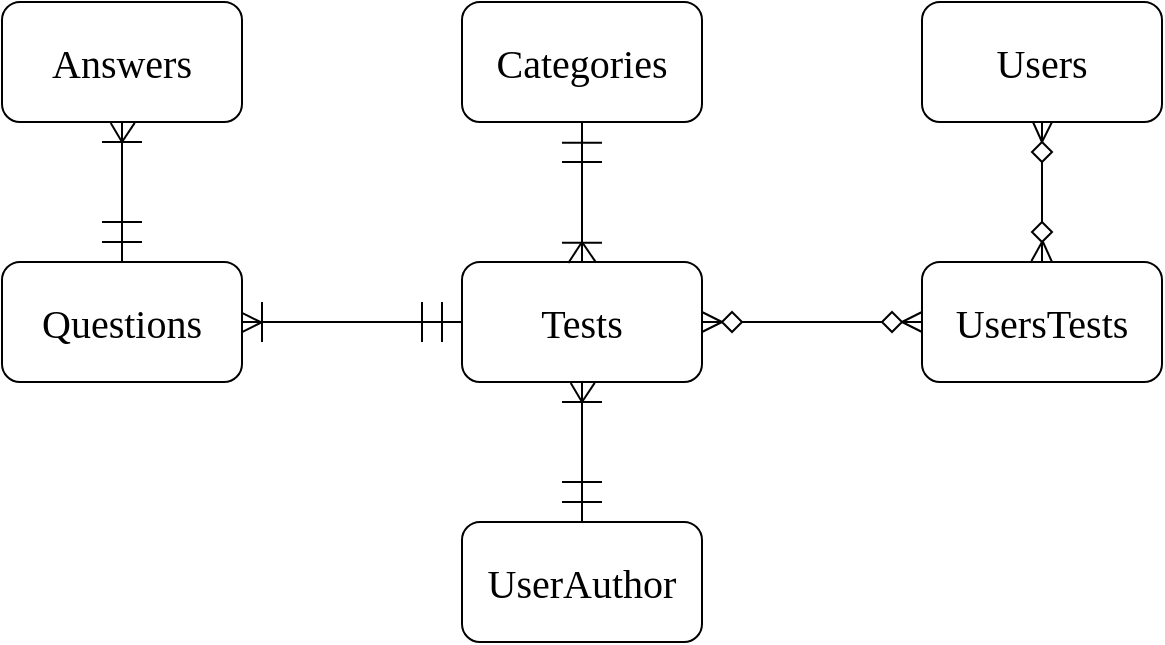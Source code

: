 <mxfile version="13.10.4" type="github"><diagram id="-vBi4ZyErzq4BvxYHFU-" name="Page-1"><mxGraphModel dx="643" dy="369" grid="1" gridSize="10" guides="1" tooltips="1" connect="1" arrows="1" fold="1" page="1" pageScale="1" pageWidth="827" pageHeight="1169" math="0" shadow="0"><root><mxCell id="0"/><mxCell id="1" parent="0"/><mxCell id="GvZSH2kwC6cOnJWHe7xY-3" value="&lt;h1 style=&quot;font-size: 20px&quot;&gt;&lt;font style=&quot;font-size: 20px&quot; face=&quot;Times New Roman&quot;&gt;&lt;span style=&quot;font-weight: normal&quot;&gt;Answers&lt;/span&gt;&lt;/font&gt;&lt;/h1&gt;" style="rounded=1;whiteSpace=wrap;html=1;" parent="1" vertex="1"><mxGeometry x="110" y="70" width="120" height="60" as="geometry"/></mxCell><mxCell id="GvZSH2kwC6cOnJWHe7xY-4" value="&lt;font style=&quot;font-size: 20px&quot; face=&quot;Times New Roman&quot;&gt;Categories&lt;/font&gt;" style="rounded=1;whiteSpace=wrap;html=1;" parent="1" vertex="1"><mxGeometry x="340" y="70" width="120" height="60" as="geometry"/></mxCell><mxCell id="GvZSH2kwC6cOnJWHe7xY-5" value="&lt;font style=&quot;font-size: 20px&quot; face=&quot;Times New Roman&quot;&gt;Questions&lt;/font&gt;" style="rounded=1;whiteSpace=wrap;html=1;" parent="1" vertex="1"><mxGeometry x="110" y="200" width="120" height="60" as="geometry"/></mxCell><mxCell id="GvZSH2kwC6cOnJWHe7xY-6" value="&lt;font style=&quot;font-size: 20px&quot; face=&quot;Times New Roman&quot;&gt;Tests&lt;/font&gt;" style="rounded=1;whiteSpace=wrap;html=1;" parent="1" vertex="1"><mxGeometry x="340" y="200" width="120" height="60" as="geometry"/></mxCell><mxCell id="GvZSH2kwC6cOnJWHe7xY-7" value="Users" style="rounded=1;whiteSpace=wrap;html=1;fontFamily=Times New Roman;fontSize=20;" parent="1" vertex="1"><mxGeometry x="570" y="70" width="120" height="60" as="geometry"/></mxCell><mxCell id="GvZSH2kwC6cOnJWHe7xY-8" value="&lt;h1 style=&quot;font-size: 20px&quot;&gt;&lt;font face=&quot;Times New Roman&quot;&gt;&lt;span style=&quot;font-weight: normal&quot;&gt;UsersTests&lt;/span&gt;&lt;/font&gt;&lt;/h1&gt;" style="rounded=1;whiteSpace=wrap;html=1;fontStyle=0" parent="1" vertex="1"><mxGeometry x="570" y="200" width="120" height="60" as="geometry"/></mxCell><mxCell id="GvZSH2kwC6cOnJWHe7xY-17" value="" style="endArrow=none;html=1;fontFamily=Times New Roman;fontSize=20;exitX=0.5;exitY=0;exitDx=0;exitDy=0;" parent="1" source="GvZSH2kwC6cOnJWHe7xY-5" target="GvZSH2kwC6cOnJWHe7xY-3" edge="1"><mxGeometry width="50" height="50" relative="1" as="geometry"><mxPoint x="145" y="180" as="sourcePoint"/><mxPoint x="165" y="132" as="targetPoint"/></mxGeometry></mxCell><mxCell id="GvZSH2kwC6cOnJWHe7xY-18" value="" style="endArrow=none;html=1;fontFamily=Times New Roman;fontSize=20;entryX=0.553;entryY=1.007;entryDx=0;entryDy=0;entryPerimeter=0;" parent="1" target="GvZSH2kwC6cOnJWHe7xY-3" edge="1"><mxGeometry width="50" height="50" relative="1" as="geometry"><mxPoint x="170" y="140" as="sourcePoint"/><mxPoint x="180" y="130" as="targetPoint"/></mxGeometry></mxCell><mxCell id="GvZSH2kwC6cOnJWHe7xY-19" value="" style="endArrow=none;html=1;fontFamily=Times New Roman;fontSize=20;entryX=0.453;entryY=1.009;entryDx=0;entryDy=0;entryPerimeter=0;" parent="1" target="GvZSH2kwC6cOnJWHe7xY-3" edge="1"><mxGeometry width="50" height="50" relative="1" as="geometry"><mxPoint x="170" y="140" as="sourcePoint"/><mxPoint x="160" y="131" as="targetPoint"/></mxGeometry></mxCell><mxCell id="GvZSH2kwC6cOnJWHe7xY-20" value="" style="endArrow=none;html=1;fontFamily=Times New Roman;fontSize=20;" parent="1" edge="1"><mxGeometry width="50" height="50" relative="1" as="geometry"><mxPoint x="160" y="190" as="sourcePoint"/><mxPoint x="180" y="190" as="targetPoint"/></mxGeometry></mxCell><mxCell id="GvZSH2kwC6cOnJWHe7xY-21" value="" style="endArrow=none;html=1;fontFamily=Times New Roman;fontSize=20;" parent="1" edge="1"><mxGeometry width="50" height="50" relative="1" as="geometry"><mxPoint x="160" y="140" as="sourcePoint"/><mxPoint x="180" y="140" as="targetPoint"/></mxGeometry></mxCell><mxCell id="GvZSH2kwC6cOnJWHe7xY-22" value="" style="endArrow=none;html=1;fontFamily=Times New Roman;fontSize=20;" parent="1" edge="1"><mxGeometry width="50" height="50" relative="1" as="geometry"><mxPoint x="160" y="180" as="sourcePoint"/><mxPoint x="180" y="180" as="targetPoint"/></mxGeometry></mxCell><mxCell id="GvZSH2kwC6cOnJWHe7xY-27" value="" style="endArrow=none;html=1;fontFamily=Times New Roman;fontSize=20;exitX=0.5;exitY=0;exitDx=0;exitDy=0;" parent="1" edge="1"><mxGeometry width="50" height="50" relative="1" as="geometry"><mxPoint x="400" y="200.36" as="sourcePoint"/><mxPoint x="400" y="130.36" as="targetPoint"/></mxGeometry></mxCell><mxCell id="GvZSH2kwC6cOnJWHe7xY-28" value="" style="endArrow=none;html=1;fontFamily=Times New Roman;fontSize=20;exitX=0.443;exitY=0.008;exitDx=0;exitDy=0;exitPerimeter=0;" parent="1" source="GvZSH2kwC6cOnJWHe7xY-6" edge="1"><mxGeometry width="50" height="50" relative="1" as="geometry"><mxPoint x="390" y="200" as="sourcePoint"/><mxPoint x="400" y="190" as="targetPoint"/></mxGeometry></mxCell><mxCell id="GvZSH2kwC6cOnJWHe7xY-29" value="" style="endArrow=none;html=1;fontFamily=Times New Roman;fontSize=20;exitX=0.556;exitY=-0.003;exitDx=0;exitDy=0;exitPerimeter=0;" parent="1" source="GvZSH2kwC6cOnJWHe7xY-6" edge="1"><mxGeometry width="50" height="50" relative="1" as="geometry"><mxPoint x="400" y="199" as="sourcePoint"/><mxPoint x="400" y="190" as="targetPoint"/></mxGeometry></mxCell><mxCell id="GvZSH2kwC6cOnJWHe7xY-30" value="" style="endArrow=none;html=1;fontFamily=Times New Roman;fontSize=20;" parent="1" edge="1"><mxGeometry width="50" height="50" relative="1" as="geometry"><mxPoint x="390" y="190.36" as="sourcePoint"/><mxPoint x="410" y="190.36" as="targetPoint"/></mxGeometry></mxCell><mxCell id="GvZSH2kwC6cOnJWHe7xY-31" value="" style="endArrow=none;html=1;fontFamily=Times New Roman;fontSize=20;" parent="1" edge="1"><mxGeometry width="50" height="50" relative="1" as="geometry"><mxPoint x="390" y="140.36" as="sourcePoint"/><mxPoint x="410" y="140.36" as="targetPoint"/></mxGeometry></mxCell><mxCell id="GvZSH2kwC6cOnJWHe7xY-32" value="" style="endArrow=none;html=1;fontFamily=Times New Roman;fontSize=20;" parent="1" edge="1"><mxGeometry width="50" height="50" relative="1" as="geometry"><mxPoint x="390" y="150" as="sourcePoint"/><mxPoint x="410" y="150" as="targetPoint"/></mxGeometry></mxCell><mxCell id="GvZSH2kwC6cOnJWHe7xY-33" value="" style="endArrow=none;html=1;fontFamily=Times New Roman;fontSize=20;exitX=0;exitY=0.5;exitDx=0;exitDy=0;entryX=1;entryY=0.5;entryDx=0;entryDy=0;" parent="1" source="GvZSH2kwC6cOnJWHe7xY-6" target="GvZSH2kwC6cOnJWHe7xY-5" edge="1"><mxGeometry width="50" height="50" relative="1" as="geometry"><mxPoint x="290" y="260" as="sourcePoint"/><mxPoint x="290" y="190" as="targetPoint"/></mxGeometry></mxCell><mxCell id="GvZSH2kwC6cOnJWHe7xY-34" value="" style="endArrow=none;html=1;fontFamily=Times New Roman;fontSize=20;exitX=1;exitY=0.585;exitDx=0;exitDy=0;exitPerimeter=0;" parent="1" source="GvZSH2kwC6cOnJWHe7xY-5" edge="1"><mxGeometry width="50" height="50" relative="1" as="geometry"><mxPoint x="230" y="240" as="sourcePoint"/><mxPoint x="240" y="230" as="targetPoint"/></mxGeometry></mxCell><mxCell id="GvZSH2kwC6cOnJWHe7xY-35" value="" style="endArrow=none;html=1;fontFamily=Times New Roman;fontSize=20;entryX=0.998;entryY=0.422;entryDx=0;entryDy=0;entryPerimeter=0;" parent="1" target="GvZSH2kwC6cOnJWHe7xY-5" edge="1"><mxGeometry width="50" height="50" relative="1" as="geometry"><mxPoint x="239.96" y="230.36" as="sourcePoint"/><mxPoint x="230.0" y="220" as="targetPoint"/></mxGeometry></mxCell><mxCell id="GvZSH2kwC6cOnJWHe7xY-36" value="" style="endArrow=none;html=1;fontFamily=Times New Roman;fontSize=20;" parent="1" edge="1"><mxGeometry width="50" height="50" relative="1" as="geometry"><mxPoint x="240" y="240" as="sourcePoint"/><mxPoint x="240" y="220" as="targetPoint"/></mxGeometry></mxCell><mxCell id="GvZSH2kwC6cOnJWHe7xY-39" value="" style="endArrow=none;html=1;fontFamily=Times New Roman;fontSize=20;" parent="1" edge="1"><mxGeometry width="50" height="50" relative="1" as="geometry"><mxPoint x="330" y="240" as="sourcePoint"/><mxPoint x="330" y="220" as="targetPoint"/></mxGeometry></mxCell><mxCell id="GvZSH2kwC6cOnJWHe7xY-40" value="" style="endArrow=none;html=1;fontFamily=Times New Roman;fontSize=20;" parent="1" edge="1"><mxGeometry width="50" height="50" relative="1" as="geometry"><mxPoint x="320" y="240" as="sourcePoint"/><mxPoint x="320" y="220" as="targetPoint"/></mxGeometry></mxCell><mxCell id="GvZSH2kwC6cOnJWHe7xY-42" value="" style="endArrow=none;html=1;fontFamily=Times New Roman;fontSize=20;exitX=1;exitY=0.5;exitDx=0;exitDy=0;entryX=0;entryY=0.5;entryDx=0;entryDy=0;" parent="1" source="GvZSH2kwC6cOnJWHe7xY-50" target="GvZSH2kwC6cOnJWHe7xY-8" edge="1"><mxGeometry width="50" height="50" relative="1" as="geometry"><mxPoint x="450" y="220" as="sourcePoint"/><mxPoint x="500" y="170" as="targetPoint"/></mxGeometry></mxCell><mxCell id="GvZSH2kwC6cOnJWHe7xY-43" value="" style="endArrow=none;html=1;fontFamily=Times New Roman;fontSize=20;entryX=0.5;entryY=1;entryDx=0;entryDy=0;exitX=0.5;exitY=0;exitDx=0;exitDy=0;" parent="1" source="GvZSH2kwC6cOnJWHe7xY-48" target="GvZSH2kwC6cOnJWHe7xY-7" edge="1"><mxGeometry width="50" height="50" relative="1" as="geometry"><mxPoint x="570" y="220" as="sourcePoint"/><mxPoint x="620" y="170" as="targetPoint"/></mxGeometry></mxCell><mxCell id="GvZSH2kwC6cOnJWHe7xY-47" value="" style="rhombus;whiteSpace=wrap;html=1;fontFamily=Times New Roman;fontSize=20;" parent="1" vertex="1"><mxGeometry x="625" y="140" width="10" height="10" as="geometry"/></mxCell><mxCell id="GvZSH2kwC6cOnJWHe7xY-48" value="" style="rhombus;whiteSpace=wrap;html=1;fontFamily=Times New Roman;fontSize=20;" parent="1" vertex="1"><mxGeometry x="625" y="180" width="10" height="10" as="geometry"/></mxCell><mxCell id="GvZSH2kwC6cOnJWHe7xY-49" value="" style="endArrow=none;html=1;fontFamily=Times New Roman;fontSize=20;entryX=0.5;entryY=1;entryDx=0;entryDy=0;exitX=0.5;exitY=0;exitDx=0;exitDy=0;" parent="1" source="GvZSH2kwC6cOnJWHe7xY-8" target="GvZSH2kwC6cOnJWHe7xY-48" edge="1"><mxGeometry width="50" height="50" relative="1" as="geometry"><mxPoint x="630" y="200" as="sourcePoint"/><mxPoint x="630" y="130" as="targetPoint"/></mxGeometry></mxCell><mxCell id="GvZSH2kwC6cOnJWHe7xY-50" value="" style="rhombus;whiteSpace=wrap;html=1;fontFamily=Times New Roman;fontSize=20;" parent="1" vertex="1"><mxGeometry x="550" y="225" width="10" height="10" as="geometry"/></mxCell><mxCell id="GvZSH2kwC6cOnJWHe7xY-51" value="" style="endArrow=none;html=1;fontFamily=Times New Roman;fontSize=20;exitX=1;exitY=0.5;exitDx=0;exitDy=0;entryX=0;entryY=0.5;entryDx=0;entryDy=0;" parent="1" source="GvZSH2kwC6cOnJWHe7xY-52" target="GvZSH2kwC6cOnJWHe7xY-50" edge="1"><mxGeometry width="50" height="50" relative="1" as="geometry"><mxPoint x="460" y="230" as="sourcePoint"/><mxPoint x="570" y="230" as="targetPoint"/></mxGeometry></mxCell><mxCell id="GvZSH2kwC6cOnJWHe7xY-52" value="" style="rhombus;whiteSpace=wrap;html=1;fontFamily=Times New Roman;fontSize=20;" parent="1" vertex="1"><mxGeometry x="470" y="225" width="10" height="10" as="geometry"/></mxCell><mxCell id="GvZSH2kwC6cOnJWHe7xY-53" value="" style="endArrow=none;html=1;fontFamily=Times New Roman;fontSize=20;exitX=1;exitY=0.5;exitDx=0;exitDy=0;entryX=0;entryY=0.5;entryDx=0;entryDy=0;" parent="1" source="GvZSH2kwC6cOnJWHe7xY-6" target="GvZSH2kwC6cOnJWHe7xY-52" edge="1"><mxGeometry width="50" height="50" relative="1" as="geometry"><mxPoint x="460" y="230" as="sourcePoint"/><mxPoint x="550" y="230" as="targetPoint"/></mxGeometry></mxCell><mxCell id="GvZSH2kwC6cOnJWHe7xY-54" value="" style="endArrow=none;html=1;fontFamily=Times New Roman;fontSize=20;" parent="1" edge="1"><mxGeometry width="50" height="50" relative="1" as="geometry"><mxPoint x="460" y="235" as="sourcePoint"/><mxPoint x="470" y="230" as="targetPoint"/></mxGeometry></mxCell><mxCell id="GvZSH2kwC6cOnJWHe7xY-63" value="" style="endArrow=none;html=1;fontFamily=Times New Roman;fontSize=20;" parent="1" edge="1"><mxGeometry width="50" height="50" relative="1" as="geometry"><mxPoint x="560" y="230" as="sourcePoint"/><mxPoint x="570" y="225" as="targetPoint"/></mxGeometry></mxCell><mxCell id="GvZSH2kwC6cOnJWHe7xY-64" value="" style="endArrow=none;html=1;fontFamily=Times New Roman;fontSize=20;entryX=0;entryY=0.5;entryDx=0;entryDy=0;" parent="1" target="GvZSH2kwC6cOnJWHe7xY-52" edge="1"><mxGeometry width="50" height="50" relative="1" as="geometry"><mxPoint x="460" y="225" as="sourcePoint"/><mxPoint x="470" y="220" as="targetPoint"/></mxGeometry></mxCell><mxCell id="GvZSH2kwC6cOnJWHe7xY-65" value="" style="endArrow=none;html=1;fontFamily=Times New Roman;fontSize=20;entryX=0;entryY=0.5;entryDx=0;entryDy=0;" parent="1" edge="1"><mxGeometry width="50" height="50" relative="1" as="geometry"><mxPoint x="560" y="230" as="sourcePoint"/><mxPoint x="570" y="235" as="targetPoint"/></mxGeometry></mxCell><mxCell id="GvZSH2kwC6cOnJWHe7xY-66" value="" style="endArrow=none;html=1;fontFamily=Times New Roman;fontSize=20;entryX=0.5;entryY=1;entryDx=0;entryDy=0;exitX=0.456;exitY=-0.008;exitDx=0;exitDy=0;exitPerimeter=0;" parent="1" source="GvZSH2kwC6cOnJWHe7xY-8" target="GvZSH2kwC6cOnJWHe7xY-48" edge="1"><mxGeometry width="50" height="50" relative="1" as="geometry"><mxPoint x="550" y="220" as="sourcePoint"/><mxPoint x="600" y="170" as="targetPoint"/></mxGeometry></mxCell><mxCell id="GvZSH2kwC6cOnJWHe7xY-67" value="" style="endArrow=none;html=1;fontFamily=Times New Roman;fontSize=20;entryX=0.5;entryY=1;entryDx=0;entryDy=0;exitX=0.5;exitY=0;exitDx=0;exitDy=0;" parent="1" source="GvZSH2kwC6cOnJWHe7xY-47" edge="1"><mxGeometry width="50" height="50" relative="1" as="geometry"><mxPoint x="629.72" y="139.52" as="sourcePoint"/><mxPoint x="635" y="130" as="targetPoint"/></mxGeometry></mxCell><mxCell id="GvZSH2kwC6cOnJWHe7xY-68" value="" style="endArrow=none;html=1;fontFamily=Times New Roman;fontSize=20;entryX=0.5;entryY=0;entryDx=0;entryDy=0;exitX=0.462;exitY=0.998;exitDx=0;exitDy=0;exitPerimeter=0;" parent="1" source="GvZSH2kwC6cOnJWHe7xY-7" target="GvZSH2kwC6cOnJWHe7xY-47" edge="1"><mxGeometry width="50" height="50" relative="1" as="geometry"><mxPoint x="640" y="150" as="sourcePoint"/><mxPoint x="645" y="140" as="targetPoint"/></mxGeometry></mxCell><mxCell id="GvZSH2kwC6cOnJWHe7xY-69" value="" style="endArrow=none;html=1;fontFamily=Times New Roman;fontSize=20;entryX=0.5;entryY=0;entryDx=0;entryDy=0;exitX=0.462;exitY=0.998;exitDx=0;exitDy=0;exitPerimeter=0;" parent="1" edge="1"><mxGeometry width="50" height="50" relative="1" as="geometry"><mxPoint x="630.44" y="189.88" as="sourcePoint"/><mxPoint x="635" y="200" as="targetPoint"/></mxGeometry></mxCell><mxCell id="19oMdDzzHpyb4r0OYOd1-1" value="&lt;font size=&quot;1&quot;&gt;&lt;font style=&quot;font-size: 20px&quot; face=&quot;Times New Roman&quot;&gt;UserAuthor&lt;/font&gt;&lt;/font&gt;" style="rounded=1;whiteSpace=wrap;html=1;" vertex="1" parent="1"><mxGeometry x="340" y="330" width="120" height="60" as="geometry"/></mxCell><mxCell id="19oMdDzzHpyb4r0OYOd1-6" value="" style="endArrow=none;html=1;fontFamily=Times New Roman;fontSize=20;" edge="1" parent="1"><mxGeometry width="50" height="50" relative="1" as="geometry"><mxPoint x="170" y="200" as="sourcePoint"/><mxPoint x="190" y="200" as="targetPoint"/></mxGeometry></mxCell><mxCell id="19oMdDzzHpyb4r0OYOd1-9" value="" style="endArrow=none;html=1;fontFamily=Times New Roman;fontSize=20;exitX=0.5;exitY=0;exitDx=0;exitDy=0;" edge="1" parent="1"><mxGeometry width="50" height="50" relative="1" as="geometry"><mxPoint x="400" y="330" as="sourcePoint"/><mxPoint x="400" y="260" as="targetPoint"/></mxGeometry></mxCell><mxCell id="19oMdDzzHpyb4r0OYOd1-10" value="" style="endArrow=none;html=1;fontFamily=Times New Roman;fontSize=20;entryX=0.553;entryY=1.007;entryDx=0;entryDy=0;entryPerimeter=0;" edge="1" parent="1"><mxGeometry width="50" height="50" relative="1" as="geometry"><mxPoint x="400" y="270" as="sourcePoint"/><mxPoint x="406.36" y="260.42" as="targetPoint"/></mxGeometry></mxCell><mxCell id="19oMdDzzHpyb4r0OYOd1-11" value="" style="endArrow=none;html=1;fontFamily=Times New Roman;fontSize=20;entryX=0.453;entryY=1.009;entryDx=0;entryDy=0;entryPerimeter=0;" edge="1" parent="1"><mxGeometry width="50" height="50" relative="1" as="geometry"><mxPoint x="400" y="270" as="sourcePoint"/><mxPoint x="394.36" y="260.54" as="targetPoint"/></mxGeometry></mxCell><mxCell id="19oMdDzzHpyb4r0OYOd1-12" value="" style="endArrow=none;html=1;fontFamily=Times New Roman;fontSize=20;" edge="1" parent="1"><mxGeometry width="50" height="50" relative="1" as="geometry"><mxPoint x="390" y="320" as="sourcePoint"/><mxPoint x="410" y="320" as="targetPoint"/></mxGeometry></mxCell><mxCell id="19oMdDzzHpyb4r0OYOd1-13" value="" style="endArrow=none;html=1;fontFamily=Times New Roman;fontSize=20;" edge="1" parent="1"><mxGeometry width="50" height="50" relative="1" as="geometry"><mxPoint x="390" y="270" as="sourcePoint"/><mxPoint x="410" y="270" as="targetPoint"/></mxGeometry></mxCell><mxCell id="19oMdDzzHpyb4r0OYOd1-14" value="" style="endArrow=none;html=1;fontFamily=Times New Roman;fontSize=20;" edge="1" parent="1"><mxGeometry width="50" height="50" relative="1" as="geometry"><mxPoint x="390" y="310" as="sourcePoint"/><mxPoint x="410" y="310" as="targetPoint"/></mxGeometry></mxCell></root></mxGraphModel></diagram></mxfile>